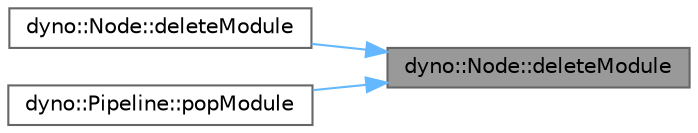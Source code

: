 digraph "dyno::Node::deleteModule"
{
 // LATEX_PDF_SIZE
  bgcolor="transparent";
  edge [fontname=Helvetica,fontsize=10,labelfontname=Helvetica,labelfontsize=10];
  node [fontname=Helvetica,fontsize=10,shape=box,height=0.2,width=0.4];
  rankdir="RL";
  Node1 [id="Node000001",label="dyno::Node::deleteModule",height=0.2,width=0.4,color="gray40", fillcolor="grey60", style="filled", fontcolor="black",tooltip=" "];
  Node1 -> Node2 [id="edge1_Node000001_Node000002",dir="back",color="steelblue1",style="solid",tooltip=" "];
  Node2 [id="Node000002",label="dyno::Node::deleteModule",height=0.2,width=0.4,color="grey40", fillcolor="white", style="filled",URL="$classdyno_1_1_node.html#ababffc9d3f210bca40d79b1ab60e87a6",tooltip=" "];
  Node1 -> Node3 [id="edge2_Node000001_Node000003",dir="back",color="steelblue1",style="solid",tooltip=" "];
  Node3 [id="Node000003",label="dyno::Pipeline::popModule",height=0.2,width=0.4,color="grey40", fillcolor="white", style="filled",URL="$classdyno_1_1_pipeline.html#ad03d17db724f154f8ff9cf670bc46ca8",tooltip=" "];
}
